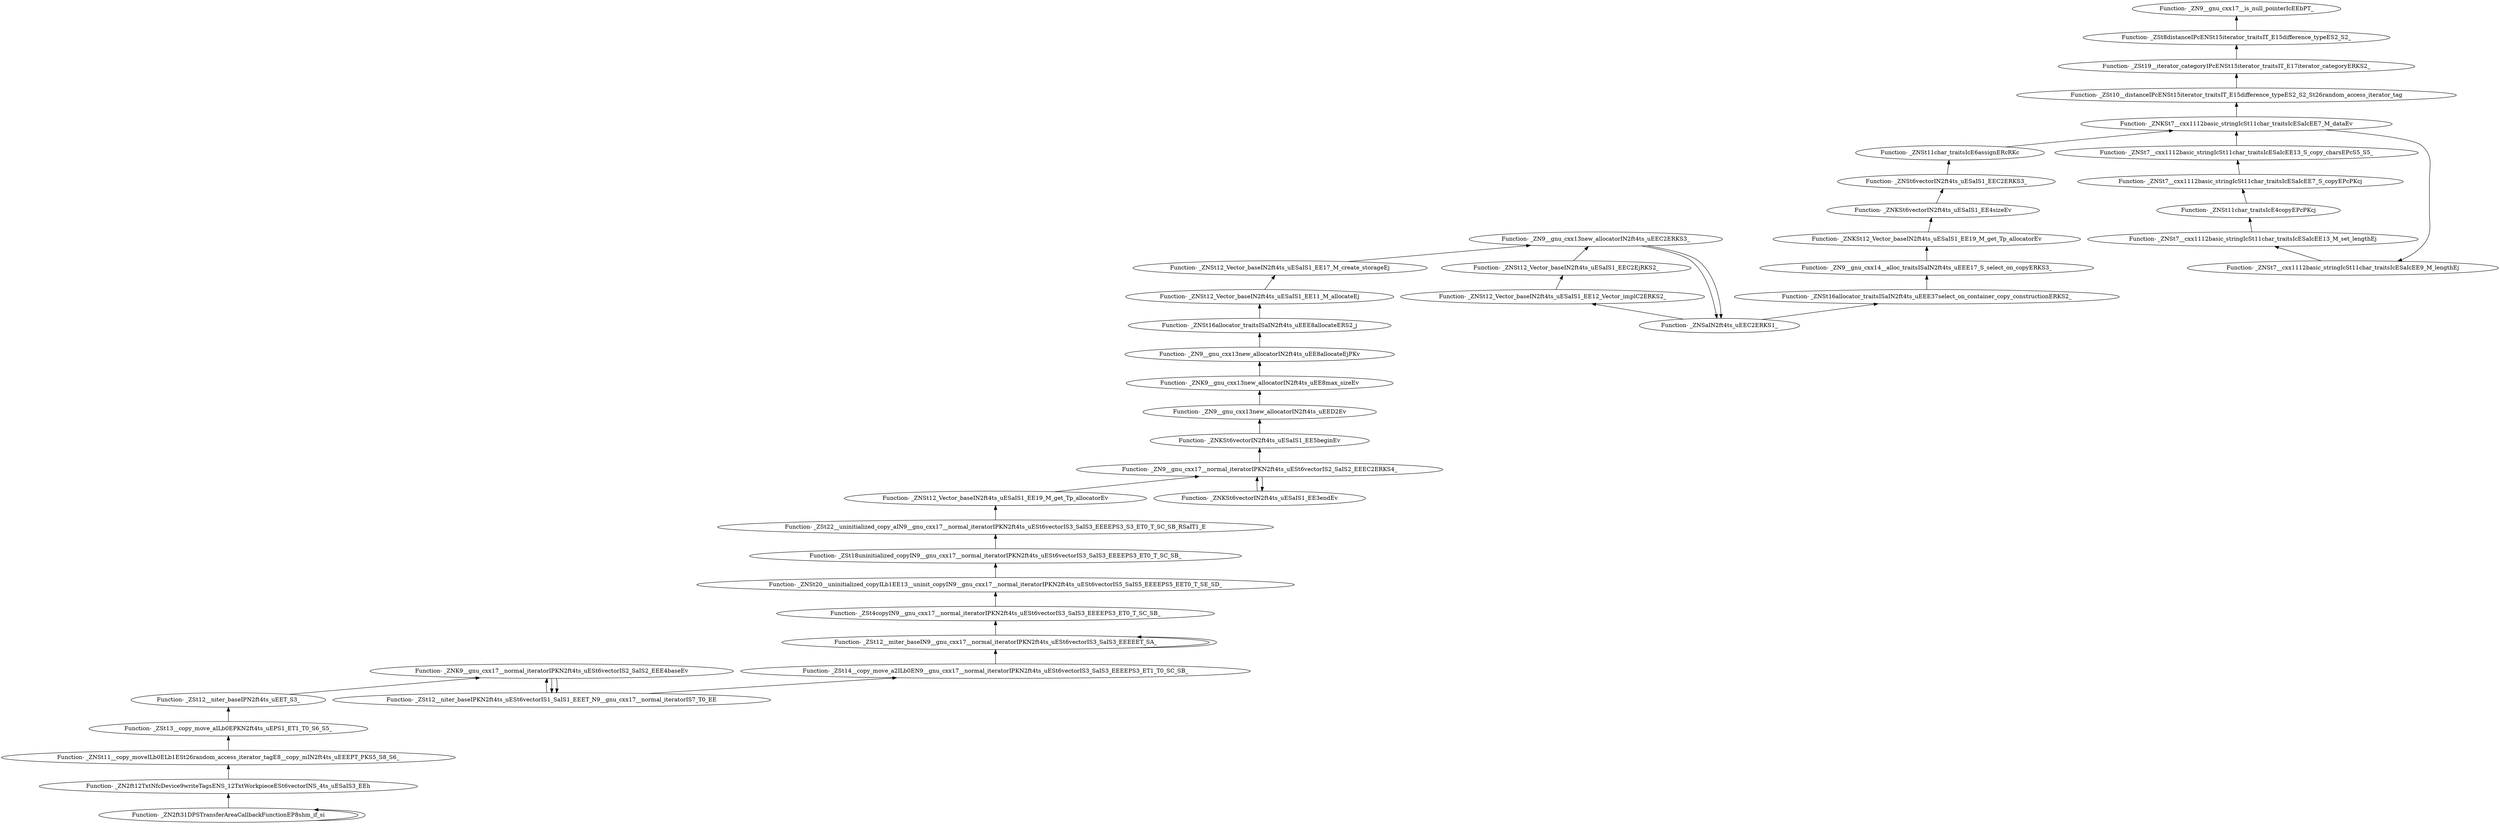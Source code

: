 digraph {
	"Function- _ZN2ft31DPSTransferAreaCallbackFunctionEP8shm_if_si"
	"Function- _ZN2ft31DPSTransferAreaCallbackFunctionEP8shm_if_si"
	"Function- _ZN2ft31DPSTransferAreaCallbackFunctionEP8shm_if_si" -> "Function- _ZN2ft31DPSTransferAreaCallbackFunctionEP8shm_if_si" [dir=back]
	"Function- _ZN2ft12TxtNfcDevice9writeTagsENS_12TxtWorkpieceESt6vectorINS_4ts_uESaIS3_EEh"
	"Function- _ZN2ft12TxtNfcDevice9writeTagsENS_12TxtWorkpieceESt6vectorINS_4ts_uESaIS3_EEh" -> "Function- _ZN2ft31DPSTransferAreaCallbackFunctionEP8shm_if_si" [dir=back]
	"Function- _ZNSt11__copy_moveILb0ELb1ESt26random_access_iterator_tagE8__copy_mIN2ft4ts_uEEEPT_PKS5_S8_S6_"
	"Function- _ZNSt11__copy_moveILb0ELb1ESt26random_access_iterator_tagE8__copy_mIN2ft4ts_uEEEPT_PKS5_S8_S6_" -> "Function- _ZN2ft12TxtNfcDevice9writeTagsENS_12TxtWorkpieceESt6vectorINS_4ts_uESaIS3_EEh" [dir=back]
	"Function- _ZSt13__copy_move_aILb0EPKN2ft4ts_uEPS1_ET1_T0_S6_S5_"
	"Function- _ZSt13__copy_move_aILb0EPKN2ft4ts_uEPS1_ET1_T0_S6_S5_" -> "Function- _ZNSt11__copy_moveILb0ELb1ESt26random_access_iterator_tagE8__copy_mIN2ft4ts_uEEEPT_PKS5_S8_S6_" [dir=back]
	"Function- _ZSt12__niter_baseIPN2ft4ts_uEET_S3_"
	"Function- _ZSt12__niter_baseIPN2ft4ts_uEET_S3_" -> "Function- _ZSt13__copy_move_aILb0EPKN2ft4ts_uEPS1_ET1_T0_S6_S5_" [dir=back]
	"Function- _ZNK9__gnu_cxx17__normal_iteratorIPKN2ft4ts_uESt6vectorIS2_SaIS2_EEE4baseEv"
	"Function- _ZNK9__gnu_cxx17__normal_iteratorIPKN2ft4ts_uESt6vectorIS2_SaIS2_EEE4baseEv" -> "Function- _ZSt12__niter_baseIPN2ft4ts_uEET_S3_" [dir=back]
	"Function- _ZSt12__niter_baseIPKN2ft4ts_uESt6vectorIS1_SaIS1_EEET_N9__gnu_cxx17__normal_iteratorIS7_T0_EE"
	"Function- _ZSt12__niter_baseIPKN2ft4ts_uESt6vectorIS1_SaIS1_EEET_N9__gnu_cxx17__normal_iteratorIS7_T0_EE" -> "Function- _ZNK9__gnu_cxx17__normal_iteratorIPKN2ft4ts_uESt6vectorIS2_SaIS2_EEE4baseEv" [dir=back]
	"Function- _ZNK9__gnu_cxx17__normal_iteratorIPKN2ft4ts_uESt6vectorIS2_SaIS2_EEE4baseEv"
	"Function- _ZNK9__gnu_cxx17__normal_iteratorIPKN2ft4ts_uESt6vectorIS2_SaIS2_EEE4baseEv" -> "Function- _ZSt12__niter_baseIPKN2ft4ts_uESt6vectorIS1_SaIS1_EEET_N9__gnu_cxx17__normal_iteratorIS7_T0_EE" [dir=back]
	"Function- _ZSt12__niter_baseIPKN2ft4ts_uESt6vectorIS1_SaIS1_EEET_N9__gnu_cxx17__normal_iteratorIS7_T0_EE"
	"Function- _ZSt12__niter_baseIPKN2ft4ts_uESt6vectorIS1_SaIS1_EEET_N9__gnu_cxx17__normal_iteratorIS7_T0_EE" -> "Function- _ZNK9__gnu_cxx17__normal_iteratorIPKN2ft4ts_uESt6vectorIS2_SaIS2_EEE4baseEv" [dir=back]
	"Function- _ZSt14__copy_move_a2ILb0EN9__gnu_cxx17__normal_iteratorIPKN2ft4ts_uESt6vectorIS3_SaIS3_EEEEPS3_ET1_T0_SC_SB_"
	"Function- _ZSt14__copy_move_a2ILb0EN9__gnu_cxx17__normal_iteratorIPKN2ft4ts_uESt6vectorIS3_SaIS3_EEEEPS3_ET1_T0_SC_SB_" -> "Function- _ZSt12__niter_baseIPKN2ft4ts_uESt6vectorIS1_SaIS1_EEET_N9__gnu_cxx17__normal_iteratorIS7_T0_EE" [dir=back]
	"Function- _ZSt12__miter_baseIN9__gnu_cxx17__normal_iteratorIPKN2ft4ts_uESt6vectorIS3_SaIS3_EEEEET_SA_"
	"Function- _ZSt12__miter_baseIN9__gnu_cxx17__normal_iteratorIPKN2ft4ts_uESt6vectorIS3_SaIS3_EEEEET_SA_" -> "Function- _ZSt14__copy_move_a2ILb0EN9__gnu_cxx17__normal_iteratorIPKN2ft4ts_uESt6vectorIS3_SaIS3_EEEEPS3_ET1_T0_SC_SB_" [dir=back]
	"Function- _ZSt12__miter_baseIN9__gnu_cxx17__normal_iteratorIPKN2ft4ts_uESt6vectorIS3_SaIS3_EEEEET_SA_"
	"Function- _ZSt12__miter_baseIN9__gnu_cxx17__normal_iteratorIPKN2ft4ts_uESt6vectorIS3_SaIS3_EEEEET_SA_" -> "Function- _ZSt12__miter_baseIN9__gnu_cxx17__normal_iteratorIPKN2ft4ts_uESt6vectorIS3_SaIS3_EEEEET_SA_" [dir=back]
	"Function- _ZSt4copyIN9__gnu_cxx17__normal_iteratorIPKN2ft4ts_uESt6vectorIS3_SaIS3_EEEEPS3_ET0_T_SC_SB_"
	"Function- _ZSt4copyIN9__gnu_cxx17__normal_iteratorIPKN2ft4ts_uESt6vectorIS3_SaIS3_EEEEPS3_ET0_T_SC_SB_" -> "Function- _ZSt12__miter_baseIN9__gnu_cxx17__normal_iteratorIPKN2ft4ts_uESt6vectorIS3_SaIS3_EEEEET_SA_" [dir=back]
	"Function- _ZNSt20__uninitialized_copyILb1EE13__uninit_copyIN9__gnu_cxx17__normal_iteratorIPKN2ft4ts_uESt6vectorIS5_SaIS5_EEEEPS5_EET0_T_SE_SD_"
	"Function- _ZNSt20__uninitialized_copyILb1EE13__uninit_copyIN9__gnu_cxx17__normal_iteratorIPKN2ft4ts_uESt6vectorIS5_SaIS5_EEEEPS5_EET0_T_SE_SD_" -> "Function- _ZSt4copyIN9__gnu_cxx17__normal_iteratorIPKN2ft4ts_uESt6vectorIS3_SaIS3_EEEEPS3_ET0_T_SC_SB_" [dir=back]
	"Function- _ZSt18uninitialized_copyIN9__gnu_cxx17__normal_iteratorIPKN2ft4ts_uESt6vectorIS3_SaIS3_EEEEPS3_ET0_T_SC_SB_"
	"Function- _ZSt18uninitialized_copyIN9__gnu_cxx17__normal_iteratorIPKN2ft4ts_uESt6vectorIS3_SaIS3_EEEEPS3_ET0_T_SC_SB_" -> "Function- _ZNSt20__uninitialized_copyILb1EE13__uninit_copyIN9__gnu_cxx17__normal_iteratorIPKN2ft4ts_uESt6vectorIS5_SaIS5_EEEEPS5_EET0_T_SE_SD_" [dir=back]
	"Function- _ZSt22__uninitialized_copy_aIN9__gnu_cxx17__normal_iteratorIPKN2ft4ts_uESt6vectorIS3_SaIS3_EEEEPS3_S3_ET0_T_SC_SB_RSaIT1_E"
	"Function- _ZSt22__uninitialized_copy_aIN9__gnu_cxx17__normal_iteratorIPKN2ft4ts_uESt6vectorIS3_SaIS3_EEEEPS3_S3_ET0_T_SC_SB_RSaIT1_E" -> "Function- _ZSt18uninitialized_copyIN9__gnu_cxx17__normal_iteratorIPKN2ft4ts_uESt6vectorIS3_SaIS3_EEEEPS3_ET0_T_SC_SB_" [dir=back]
	"Function- _ZNSt12_Vector_baseIN2ft4ts_uESaIS1_EE19_M_get_Tp_allocatorEv"
	"Function- _ZNSt12_Vector_baseIN2ft4ts_uESaIS1_EE19_M_get_Tp_allocatorEv" -> "Function- _ZSt22__uninitialized_copy_aIN9__gnu_cxx17__normal_iteratorIPKN2ft4ts_uESt6vectorIS3_SaIS3_EEEEPS3_S3_ET0_T_SC_SB_RSaIT1_E" [dir=back]
	"Function- _ZN9__gnu_cxx17__normal_iteratorIPKN2ft4ts_uESt6vectorIS2_SaIS2_EEEC2ERKS4_"
	"Function- _ZN9__gnu_cxx17__normal_iteratorIPKN2ft4ts_uESt6vectorIS2_SaIS2_EEEC2ERKS4_" -> "Function- _ZNSt12_Vector_baseIN2ft4ts_uESaIS1_EE19_M_get_Tp_allocatorEv" [dir=back]
	"Function- _ZNKSt6vectorIN2ft4ts_uESaIS1_EE3endEv"
	"Function- _ZNKSt6vectorIN2ft4ts_uESaIS1_EE3endEv" -> "Function- _ZN9__gnu_cxx17__normal_iteratorIPKN2ft4ts_uESt6vectorIS2_SaIS2_EEEC2ERKS4_" [dir=back]
	"Function- _ZN9__gnu_cxx17__normal_iteratorIPKN2ft4ts_uESt6vectorIS2_SaIS2_EEEC2ERKS4_"
	"Function- _ZN9__gnu_cxx17__normal_iteratorIPKN2ft4ts_uESt6vectorIS2_SaIS2_EEEC2ERKS4_" -> "Function- _ZNKSt6vectorIN2ft4ts_uESaIS1_EE3endEv" [dir=back]
	"Function- _ZNKSt6vectorIN2ft4ts_uESaIS1_EE5beginEv"
	"Function- _ZNKSt6vectorIN2ft4ts_uESaIS1_EE5beginEv" -> "Function- _ZN9__gnu_cxx17__normal_iteratorIPKN2ft4ts_uESt6vectorIS2_SaIS2_EEEC2ERKS4_" [dir=back]
	"Function- _ZN9__gnu_cxx13new_allocatorIN2ft4ts_uEED2Ev"
	"Function- _ZN9__gnu_cxx13new_allocatorIN2ft4ts_uEED2Ev" -> "Function- _ZNKSt6vectorIN2ft4ts_uESaIS1_EE5beginEv" [dir=back]
	"Function- _ZNK9__gnu_cxx13new_allocatorIN2ft4ts_uEE8max_sizeEv"
	"Function- _ZNK9__gnu_cxx13new_allocatorIN2ft4ts_uEE8max_sizeEv" -> "Function- _ZN9__gnu_cxx13new_allocatorIN2ft4ts_uEED2Ev" [dir=back]
	"Function- _ZN9__gnu_cxx13new_allocatorIN2ft4ts_uEE8allocateEjPKv"
	"Function- _ZN9__gnu_cxx13new_allocatorIN2ft4ts_uEE8allocateEjPKv" -> "Function- _ZNK9__gnu_cxx13new_allocatorIN2ft4ts_uEE8max_sizeEv" [dir=back]
	"Function- _ZNSt16allocator_traitsISaIN2ft4ts_uEEE8allocateERS2_j"
	"Function- _ZNSt16allocator_traitsISaIN2ft4ts_uEEE8allocateERS2_j" -> "Function- _ZN9__gnu_cxx13new_allocatorIN2ft4ts_uEE8allocateEjPKv" [dir=back]
	"Function- _ZNSt12_Vector_baseIN2ft4ts_uESaIS1_EE11_M_allocateEj"
	"Function- _ZNSt12_Vector_baseIN2ft4ts_uESaIS1_EE11_M_allocateEj" -> "Function- _ZNSt16allocator_traitsISaIN2ft4ts_uEEE8allocateERS2_j" [dir=back]
	"Function- _ZNSt12_Vector_baseIN2ft4ts_uESaIS1_EE17_M_create_storageEj"
	"Function- _ZNSt12_Vector_baseIN2ft4ts_uESaIS1_EE17_M_create_storageEj" -> "Function- _ZNSt12_Vector_baseIN2ft4ts_uESaIS1_EE11_M_allocateEj" [dir=back]
	"Function- _ZN9__gnu_cxx13new_allocatorIN2ft4ts_uEEC2ERKS3_"
	"Function- _ZN9__gnu_cxx13new_allocatorIN2ft4ts_uEEC2ERKS3_" -> "Function- _ZNSt12_Vector_baseIN2ft4ts_uESaIS1_EE17_M_create_storageEj" [dir=back]
	"Function- _ZNSaIN2ft4ts_uEEC2ERKS1_"
	"Function- _ZNSaIN2ft4ts_uEEC2ERKS1_" -> "Function- _ZN9__gnu_cxx13new_allocatorIN2ft4ts_uEEC2ERKS3_" [dir=back]
	"Function- _ZNSt12_Vector_baseIN2ft4ts_uESaIS1_EE12_Vector_implC2ERKS2_"
	"Function- _ZNSt12_Vector_baseIN2ft4ts_uESaIS1_EE12_Vector_implC2ERKS2_" -> "Function- _ZNSaIN2ft4ts_uEEC2ERKS1_" [dir=back]
	"Function- _ZNSt12_Vector_baseIN2ft4ts_uESaIS1_EEC2EjRKS2_"
	"Function- _ZNSt12_Vector_baseIN2ft4ts_uESaIS1_EEC2EjRKS2_" -> "Function- _ZNSt12_Vector_baseIN2ft4ts_uESaIS1_EE12_Vector_implC2ERKS2_" [dir=back]
	"Function- _ZN9__gnu_cxx13new_allocatorIN2ft4ts_uEEC2ERKS3_"
	"Function- _ZN9__gnu_cxx13new_allocatorIN2ft4ts_uEEC2ERKS3_" -> "Function- _ZNSt12_Vector_baseIN2ft4ts_uESaIS1_EEC2EjRKS2_" [dir=back]
	"Function- _ZNSaIN2ft4ts_uEEC2ERKS1_"
	"Function- _ZNSaIN2ft4ts_uEEC2ERKS1_" -> "Function- _ZN9__gnu_cxx13new_allocatorIN2ft4ts_uEEC2ERKS3_" [dir=back]
	"Function- _ZNSt16allocator_traitsISaIN2ft4ts_uEEE37select_on_container_copy_constructionERKS2_"
	"Function- _ZNSt16allocator_traitsISaIN2ft4ts_uEEE37select_on_container_copy_constructionERKS2_" -> "Function- _ZNSaIN2ft4ts_uEEC2ERKS1_" [dir=back]
	"Function- _ZN9__gnu_cxx14__alloc_traitsISaIN2ft4ts_uEEE17_S_select_on_copyERKS3_"
	"Function- _ZN9__gnu_cxx14__alloc_traitsISaIN2ft4ts_uEEE17_S_select_on_copyERKS3_" -> "Function- _ZNSt16allocator_traitsISaIN2ft4ts_uEEE37select_on_container_copy_constructionERKS2_" [dir=back]
	"Function- _ZNKSt12_Vector_baseIN2ft4ts_uESaIS1_EE19_M_get_Tp_allocatorEv"
	"Function- _ZNKSt12_Vector_baseIN2ft4ts_uESaIS1_EE19_M_get_Tp_allocatorEv" -> "Function- _ZN9__gnu_cxx14__alloc_traitsISaIN2ft4ts_uEEE17_S_select_on_copyERKS3_" [dir=back]
	"Function- _ZNKSt6vectorIN2ft4ts_uESaIS1_EE4sizeEv"
	"Function- _ZNKSt6vectorIN2ft4ts_uESaIS1_EE4sizeEv" -> "Function- _ZNKSt12_Vector_baseIN2ft4ts_uESaIS1_EE19_M_get_Tp_allocatorEv" [dir=back]
	"Function- _ZNSt6vectorIN2ft4ts_uESaIS1_EEC2ERKS3_"
	"Function- _ZNSt6vectorIN2ft4ts_uESaIS1_EEC2ERKS3_" -> "Function- _ZNKSt6vectorIN2ft4ts_uESaIS1_EE4sizeEv" [dir=back]
	"Function- _ZNSt11char_traitsIcE6assignERcRKc"
	"Function- _ZNSt11char_traitsIcE6assignERcRKc" -> "Function- _ZNSt6vectorIN2ft4ts_uESaIS1_EEC2ERKS3_" [dir=back]
	"Function- _ZNKSt7__cxx1112basic_stringIcSt11char_traitsIcESaIcEE7_M_dataEv"
	"Function- _ZNKSt7__cxx1112basic_stringIcSt11char_traitsIcESaIcEE7_M_dataEv" -> "Function- _ZNSt11char_traitsIcE6assignERcRKc" [dir=back]
	"Function- _ZNSt7__cxx1112basic_stringIcSt11char_traitsIcESaIcEE9_M_lengthEj"
	"Function- _ZNSt7__cxx1112basic_stringIcSt11char_traitsIcESaIcEE9_M_lengthEj" -> "Function- _ZNKSt7__cxx1112basic_stringIcSt11char_traitsIcESaIcEE7_M_dataEv" [dir=back]
	"Function- _ZNSt7__cxx1112basic_stringIcSt11char_traitsIcESaIcEE13_M_set_lengthEj"
	"Function- _ZNSt7__cxx1112basic_stringIcSt11char_traitsIcESaIcEE13_M_set_lengthEj" -> "Function- _ZNSt7__cxx1112basic_stringIcSt11char_traitsIcESaIcEE9_M_lengthEj" [dir=back]
	"Function- _ZNSt11char_traitsIcE4copyEPcPKcj"
	"Function- _ZNSt11char_traitsIcE4copyEPcPKcj" -> "Function- _ZNSt7__cxx1112basic_stringIcSt11char_traitsIcESaIcEE13_M_set_lengthEj" [dir=back]
	"Function- _ZNSt7__cxx1112basic_stringIcSt11char_traitsIcESaIcEE7_S_copyEPcPKcj"
	"Function- _ZNSt7__cxx1112basic_stringIcSt11char_traitsIcESaIcEE7_S_copyEPcPKcj" -> "Function- _ZNSt11char_traitsIcE4copyEPcPKcj" [dir=back]
	"Function- _ZNSt7__cxx1112basic_stringIcSt11char_traitsIcESaIcEE13_S_copy_charsEPcS5_S5_"
	"Function- _ZNSt7__cxx1112basic_stringIcSt11char_traitsIcESaIcEE13_S_copy_charsEPcS5_S5_" -> "Function- _ZNSt7__cxx1112basic_stringIcSt11char_traitsIcESaIcEE7_S_copyEPcPKcj" [dir=back]
	"Function- _ZNKSt7__cxx1112basic_stringIcSt11char_traitsIcESaIcEE7_M_dataEv"
	"Function- _ZNKSt7__cxx1112basic_stringIcSt11char_traitsIcESaIcEE7_M_dataEv" -> "Function- _ZNSt7__cxx1112basic_stringIcSt11char_traitsIcESaIcEE13_S_copy_charsEPcS5_S5_" [dir=back]
	"Function- _ZSt10__distanceIPcENSt15iterator_traitsIT_E15difference_typeES2_S2_St26random_access_iterator_tag"
	"Function- _ZSt10__distanceIPcENSt15iterator_traitsIT_E15difference_typeES2_S2_St26random_access_iterator_tag" -> "Function- _ZNKSt7__cxx1112basic_stringIcSt11char_traitsIcESaIcEE7_M_dataEv" [dir=back]
	"Function- _ZSt19__iterator_categoryIPcENSt15iterator_traitsIT_E17iterator_categoryERKS2_"
	"Function- _ZSt19__iterator_categoryIPcENSt15iterator_traitsIT_E17iterator_categoryERKS2_" -> "Function- _ZSt10__distanceIPcENSt15iterator_traitsIT_E15difference_typeES2_S2_St26random_access_iterator_tag" [dir=back]
	"Function- _ZSt8distanceIPcENSt15iterator_traitsIT_E15difference_typeES2_S2_"
	"Function- _ZSt8distanceIPcENSt15iterator_traitsIT_E15difference_typeES2_S2_" -> "Function- _ZSt19__iterator_categoryIPcENSt15iterator_traitsIT_E17iterator_categoryERKS2_" [dir=back]
	"Function- _ZN9__gnu_cxx17__is_null_pointerIcEEbPT_"
	"Function- _ZN9__gnu_cxx17__is_null_pointerIcEEbPT_" -> "Function- _ZSt8distanceIPcENSt15iterator_traitsIT_E15difference_typeES2_S2_" [dir=back]
}
